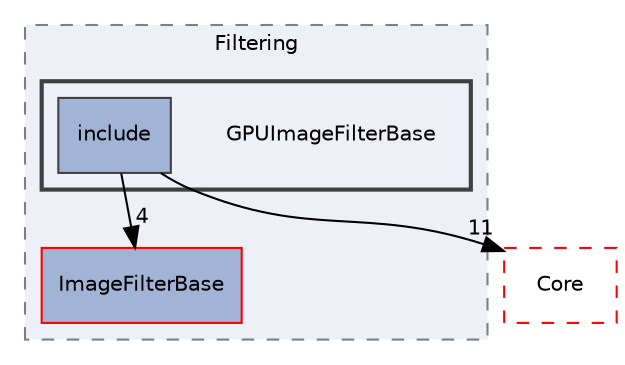digraph "GPUImageFilterBase"
{
 // LATEX_PDF_SIZE
  edge [fontname="Helvetica",fontsize="10",labelfontname="Helvetica",labelfontsize="10"];
  node [fontname="Helvetica",fontsize="10",shape=record];
  compound=true
  subgraph clusterdir_6724b11ef9ad676a0a0c31463bff1d93 {
    graph [ bgcolor="#edf0f7", pencolor="grey50", style="filled,dashed,", label="Filtering", fontname="Helvetica", fontsize="10", URL="dir_6724b11ef9ad676a0a0c31463bff1d93.html"]
  dir_a5e0762988512223861a3264c6133bea [shape=box, label="ImageFilterBase", style="filled,", fillcolor="#a2b4d6", color="red", URL="dir_a5e0762988512223861a3264c6133bea.html"];
  subgraph clusterdir_9c69f0fccc6542c056108651aea31e10 {
    graph [ bgcolor="#edf0f7", pencolor="grey25", style="filled,bold,", label="", fontname="Helvetica", fontsize="10", URL="dir_9c69f0fccc6542c056108651aea31e10.html"]
    dir_9c69f0fccc6542c056108651aea31e10 [shape=plaintext, label="GPUImageFilterBase"];
  dir_6eaac1e54db6eef545927420a72b94ca [shape=box, label="include", style="filled,", fillcolor="#a2b4d6", color="grey25", URL="dir_6eaac1e54db6eef545927420a72b94ca.html"];
  }
  }
  dir_cac7f9cecb9aa42a0bd05452dddd8a21 [shape=box, label="Core", style="dashed,", fillcolor="#edf0f7", color="red", URL="dir_cac7f9cecb9aa42a0bd05452dddd8a21.html"];
  dir_6eaac1e54db6eef545927420a72b94ca->dir_a5e0762988512223861a3264c6133bea [headlabel="4", labeldistance=1.5 headhref="dir_000088_000050.html"];
  dir_6eaac1e54db6eef545927420a72b94ca->dir_cac7f9cecb9aa42a0bd05452dddd8a21 [headlabel="11", labeldistance=1.5 headhref="dir_000088_000014.html"];
}
